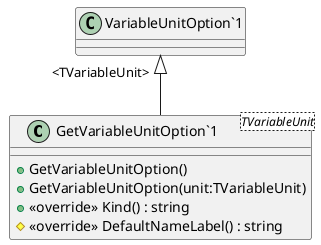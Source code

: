 @startuml
class "GetVariableUnitOption`1"<TVariableUnit> {
    + GetVariableUnitOption()
    + GetVariableUnitOption(unit:TVariableUnit)
    + <<override>> Kind() : string
    # <<override>> DefaultNameLabel() : string
}
"VariableUnitOption`1" "<TVariableUnit>" <|-- "GetVariableUnitOption`1"
@enduml
